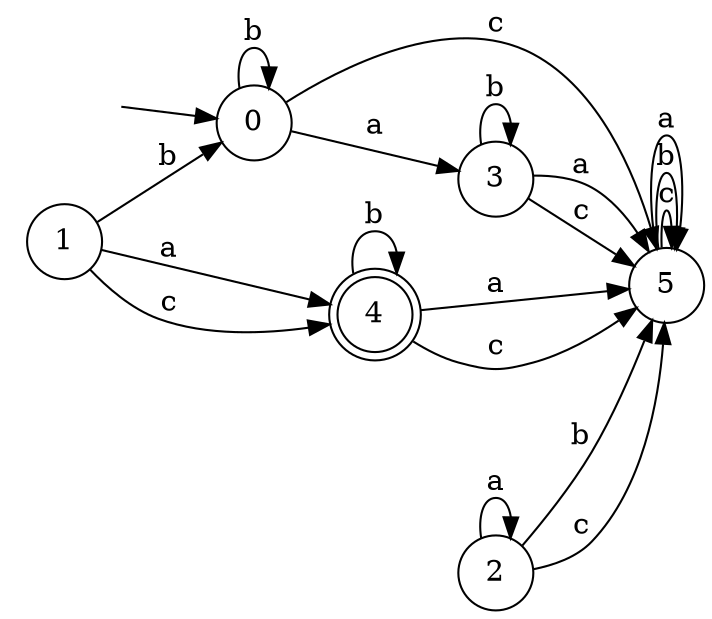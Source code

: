 digraph {
  rankdir=LR;
  0 [label="0", shape = circle];
  0 -> 5 [label="c"];
  0 -> 0 [label="b"];
  0 -> 3 [label="a"];
  1 [label="1", shape = circle];
  1 -> 4 [label="c"];
  1 -> 0 [label="b"];
  1 -> 4 [label="a"];
  2 [label="2", shape = circle];
  2 -> 5 [label="c"];
  2 -> 5 [label="b"];
  2 -> 2 [label="a"];
  3 [label="3", shape = circle];
  3 -> 5 [label="c"];
  3 -> 3 [label="b"];
  3 -> 5 [label="a"];
  4 [label="4", shape = doublecircle];
  4 -> 5 [label="c"];
  4 -> 4 [label="b"];
  4 -> 5 [label="a"];
  5 [label="5", shape = circle];
  5 -> 5 [label="c"];
  5 -> 5 [label="b"];
  5 -> 5 [label="a"];
  6 [label="", shape = plaintext];
  6 -> 0 [label=""];
}
